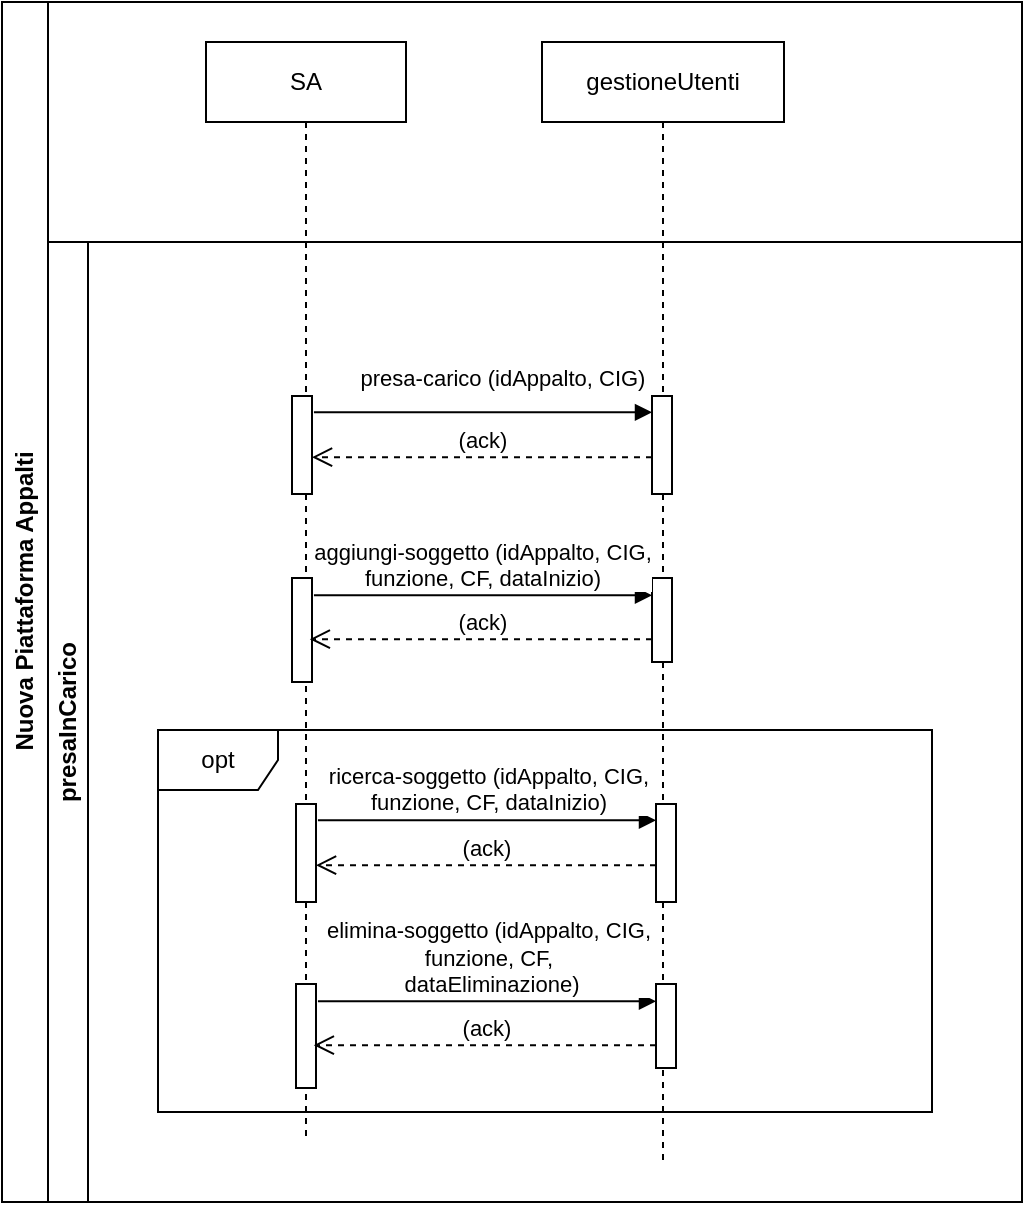 <mxfile version="20.8.10" type="device"><diagram name="Sequence presaInCarico" id="UNlkoO5dskiS3WlYVNgf"><mxGraphModel dx="794" dy="519" grid="0" gridSize="10" guides="1" tooltips="1" connect="1" arrows="1" fold="1" page="1" pageScale="1" pageWidth="850" pageHeight="1100" math="0" shadow="0"><root><mxCell id="0"/><mxCell id="1" parent="0"/><mxCell id="lfDx76HkjYl0xmNvsuve-1" value="opt" style="shape=umlFrame;whiteSpace=wrap;html=1;" parent="1" vertex="1"><mxGeometry x="118" y="404" width="387" height="191" as="geometry"/></mxCell><mxCell id="lfDx76HkjYl0xmNvsuve-2" value="Nuova Piattaforma Appalti" style="swimlane;horizontal=0;whiteSpace=wrap;html=1;strokeWidth=1;" parent="1" vertex="1"><mxGeometry x="40" y="40" width="510" height="600" as="geometry"/></mxCell><mxCell id="lfDx76HkjYl0xmNvsuve-3" value="gestioneUtenti" style="shape=umlLifeline;perimeter=lifelinePerimeter;whiteSpace=wrap;html=1;container=1;collapsible=0;recursiveResize=0;outlineConnect=0;" parent="lfDx76HkjYl0xmNvsuve-2" vertex="1"><mxGeometry x="270" y="20" width="121" height="560" as="geometry"/></mxCell><mxCell id="lfDx76HkjYl0xmNvsuve-4" value="SA" style="shape=umlLifeline;perimeter=lifelinePerimeter;whiteSpace=wrap;html=1;container=1;collapsible=0;recursiveResize=0;outlineConnect=0;" parent="lfDx76HkjYl0xmNvsuve-2" vertex="1"><mxGeometry x="102" y="20" width="100" height="550" as="geometry"/></mxCell><mxCell id="lfDx76HkjYl0xmNvsuve-5" value="presaInCarico" style="swimlane;startSize=20;horizontal=0;html=1;whiteSpace=wrap;" parent="lfDx76HkjYl0xmNvsuve-2" vertex="1"><mxGeometry x="23" y="120" width="487" height="480" as="geometry"><mxRectangle x="23" y="120" width="40" height="130" as="alternateBounds"/></mxGeometry></mxCell><mxCell id="lfDx76HkjYl0xmNvsuve-6" value="" style="html=1;points=[];perimeter=orthogonalPerimeter;" parent="lfDx76HkjYl0xmNvsuve-5" vertex="1"><mxGeometry x="122" y="77" width="10" height="49" as="geometry"/></mxCell><mxCell id="lfDx76HkjYl0xmNvsuve-7" value="(ack)" style="html=1;verticalAlign=bottom;endArrow=open;dashed=1;endSize=8;rounded=0;" parent="lfDx76HkjYl0xmNvsuve-5" target="lfDx76HkjYl0xmNvsuve-6" edge="1"><mxGeometry relative="1" as="geometry"><mxPoint x="302" y="107.576" as="sourcePoint"/><mxPoint x="127" y="106" as="targetPoint"/></mxGeometry></mxCell><mxCell id="lfDx76HkjYl0xmNvsuve-8" value="" style="html=1;points=[];perimeter=orthogonalPerimeter;" parent="lfDx76HkjYl0xmNvsuve-5" vertex="1"><mxGeometry x="302" y="77" width="10" height="49" as="geometry"/></mxCell><mxCell id="lfDx76HkjYl0xmNvsuve-9" value="presa-carico (idAppalto, CIG)" style="html=1;verticalAlign=bottom;endArrow=block;rounded=0;exitX=1.097;exitY=0.166;exitDx=0;exitDy=0;exitPerimeter=0;endFill=1;" parent="lfDx76HkjYl0xmNvsuve-5" source="lfDx76HkjYl0xmNvsuve-6" target="lfDx76HkjYl0xmNvsuve-8" edge="1"><mxGeometry x="0.113" y="8" width="80" relative="1" as="geometry"><mxPoint x="132.97" y="85.632" as="sourcePoint"/><mxPoint x="302" y="85.632" as="targetPoint"/><mxPoint as="offset"/></mxGeometry></mxCell><mxCell id="lfDx76HkjYl0xmNvsuve-10" value="" style="html=1;points=[];perimeter=orthogonalPerimeter;" parent="lfDx76HkjYl0xmNvsuve-5" vertex="1"><mxGeometry x="122" y="168" width="10" height="52" as="geometry"/></mxCell><mxCell id="lfDx76HkjYl0xmNvsuve-11" value="" style="html=1;points=[];perimeter=orthogonalPerimeter;" parent="lfDx76HkjYl0xmNvsuve-5" vertex="1"><mxGeometry x="302" y="168" width="10" height="42" as="geometry"/></mxCell><mxCell id="lfDx76HkjYl0xmNvsuve-12" value="aggiungi-soggetto (idAppalto, CIG,&lt;br&gt;funzione, CF, dataInizio)" style="html=1;verticalAlign=bottom;endArrow=block;rounded=0;exitX=1.097;exitY=0.166;exitDx=0;exitDy=0;exitPerimeter=0;" parent="lfDx76HkjYl0xmNvsuve-5" source="lfDx76HkjYl0xmNvsuve-10" target="lfDx76HkjYl0xmNvsuve-11" edge="1"><mxGeometry x="-0.006" width="80" relative="1" as="geometry"><mxPoint x="87" y="140" as="sourcePoint"/><mxPoint x="167" y="140" as="targetPoint"/><mxPoint as="offset"/></mxGeometry></mxCell><mxCell id="lfDx76HkjYl0xmNvsuve-13" value="(ack)" style="html=1;verticalAlign=bottom;endArrow=open;dashed=1;endSize=8;rounded=0;entryX=0.89;entryY=0.588;entryDx=0;entryDy=0;entryPerimeter=0;" parent="lfDx76HkjYl0xmNvsuve-5" source="lfDx76HkjYl0xmNvsuve-11" target="lfDx76HkjYl0xmNvsuve-10" edge="1"><mxGeometry relative="1" as="geometry"><mxPoint x="407" y="240" as="sourcePoint"/><mxPoint x="327" y="240" as="targetPoint"/></mxGeometry></mxCell><mxCell id="lfDx76HkjYl0xmNvsuve-14" value="" style="html=1;points=[];perimeter=orthogonalPerimeter;" parent="1" vertex="1"><mxGeometry x="187" y="441" width="10" height="49" as="geometry"/></mxCell><mxCell id="lfDx76HkjYl0xmNvsuve-15" value="(ack)" style="html=1;verticalAlign=bottom;endArrow=open;dashed=1;endSize=8;rounded=0;" parent="1" target="lfDx76HkjYl0xmNvsuve-14" edge="1"><mxGeometry relative="1" as="geometry"><mxPoint x="367" y="471.576" as="sourcePoint"/><mxPoint x="129" y="310" as="targetPoint"/></mxGeometry></mxCell><mxCell id="lfDx76HkjYl0xmNvsuve-16" value="" style="html=1;points=[];perimeter=orthogonalPerimeter;" parent="1" vertex="1"><mxGeometry x="367" y="441" width="10" height="49" as="geometry"/></mxCell><mxCell id="lfDx76HkjYl0xmNvsuve-17" value="ricerca-soggetto (idAppalto, CIG,&lt;br style=&quot;border-color: var(--border-color);&quot;&gt;funzione, CF, dataInizio)" style="html=1;verticalAlign=bottom;endArrow=block;rounded=0;exitX=1.097;exitY=0.166;exitDx=0;exitDy=0;exitPerimeter=0;endFill=1;" parent="1" source="lfDx76HkjYl0xmNvsuve-14" target="lfDx76HkjYl0xmNvsuve-16" edge="1"><mxGeometry x="0.004" width="80" relative="1" as="geometry"><mxPoint x="134.97" y="289.632" as="sourcePoint"/><mxPoint x="304" y="289.632" as="targetPoint"/><mxPoint as="offset"/></mxGeometry></mxCell><mxCell id="lfDx76HkjYl0xmNvsuve-18" value="" style="html=1;points=[];perimeter=orthogonalPerimeter;" parent="1" vertex="1"><mxGeometry x="187" y="531" width="10" height="52" as="geometry"/></mxCell><mxCell id="lfDx76HkjYl0xmNvsuve-19" value="" style="html=1;points=[];perimeter=orthogonalPerimeter;" parent="1" vertex="1"><mxGeometry x="367" y="531" width="10" height="42" as="geometry"/></mxCell><mxCell id="lfDx76HkjYl0xmNvsuve-20" value="elimina-soggetto (idAppalto, CIG,&lt;br style=&quot;border-color: var(--border-color);&quot;&gt;funzione, CF,&lt;br&gt;&amp;nbsp;dataEliminazione)" style="html=1;verticalAlign=bottom;endArrow=block;rounded=0;exitX=1.097;exitY=0.166;exitDx=0;exitDy=0;exitPerimeter=0;" parent="1" source="lfDx76HkjYl0xmNvsuve-18" target="lfDx76HkjYl0xmNvsuve-19" edge="1"><mxGeometry x="0.006" width="80" relative="1" as="geometry"><mxPoint x="89" y="343" as="sourcePoint"/><mxPoint x="169" y="343" as="targetPoint"/><mxPoint as="offset"/></mxGeometry></mxCell><mxCell id="lfDx76HkjYl0xmNvsuve-21" value="(ack)" style="html=1;verticalAlign=bottom;endArrow=open;dashed=1;endSize=8;rounded=0;entryX=0.89;entryY=0.588;entryDx=0;entryDy=0;entryPerimeter=0;" parent="1" source="lfDx76HkjYl0xmNvsuve-19" target="lfDx76HkjYl0xmNvsuve-18" edge="1"><mxGeometry relative="1" as="geometry"><mxPoint x="409" y="443" as="sourcePoint"/><mxPoint x="329" y="443" as="targetPoint"/></mxGeometry></mxCell></root></mxGraphModel></diagram></mxfile>